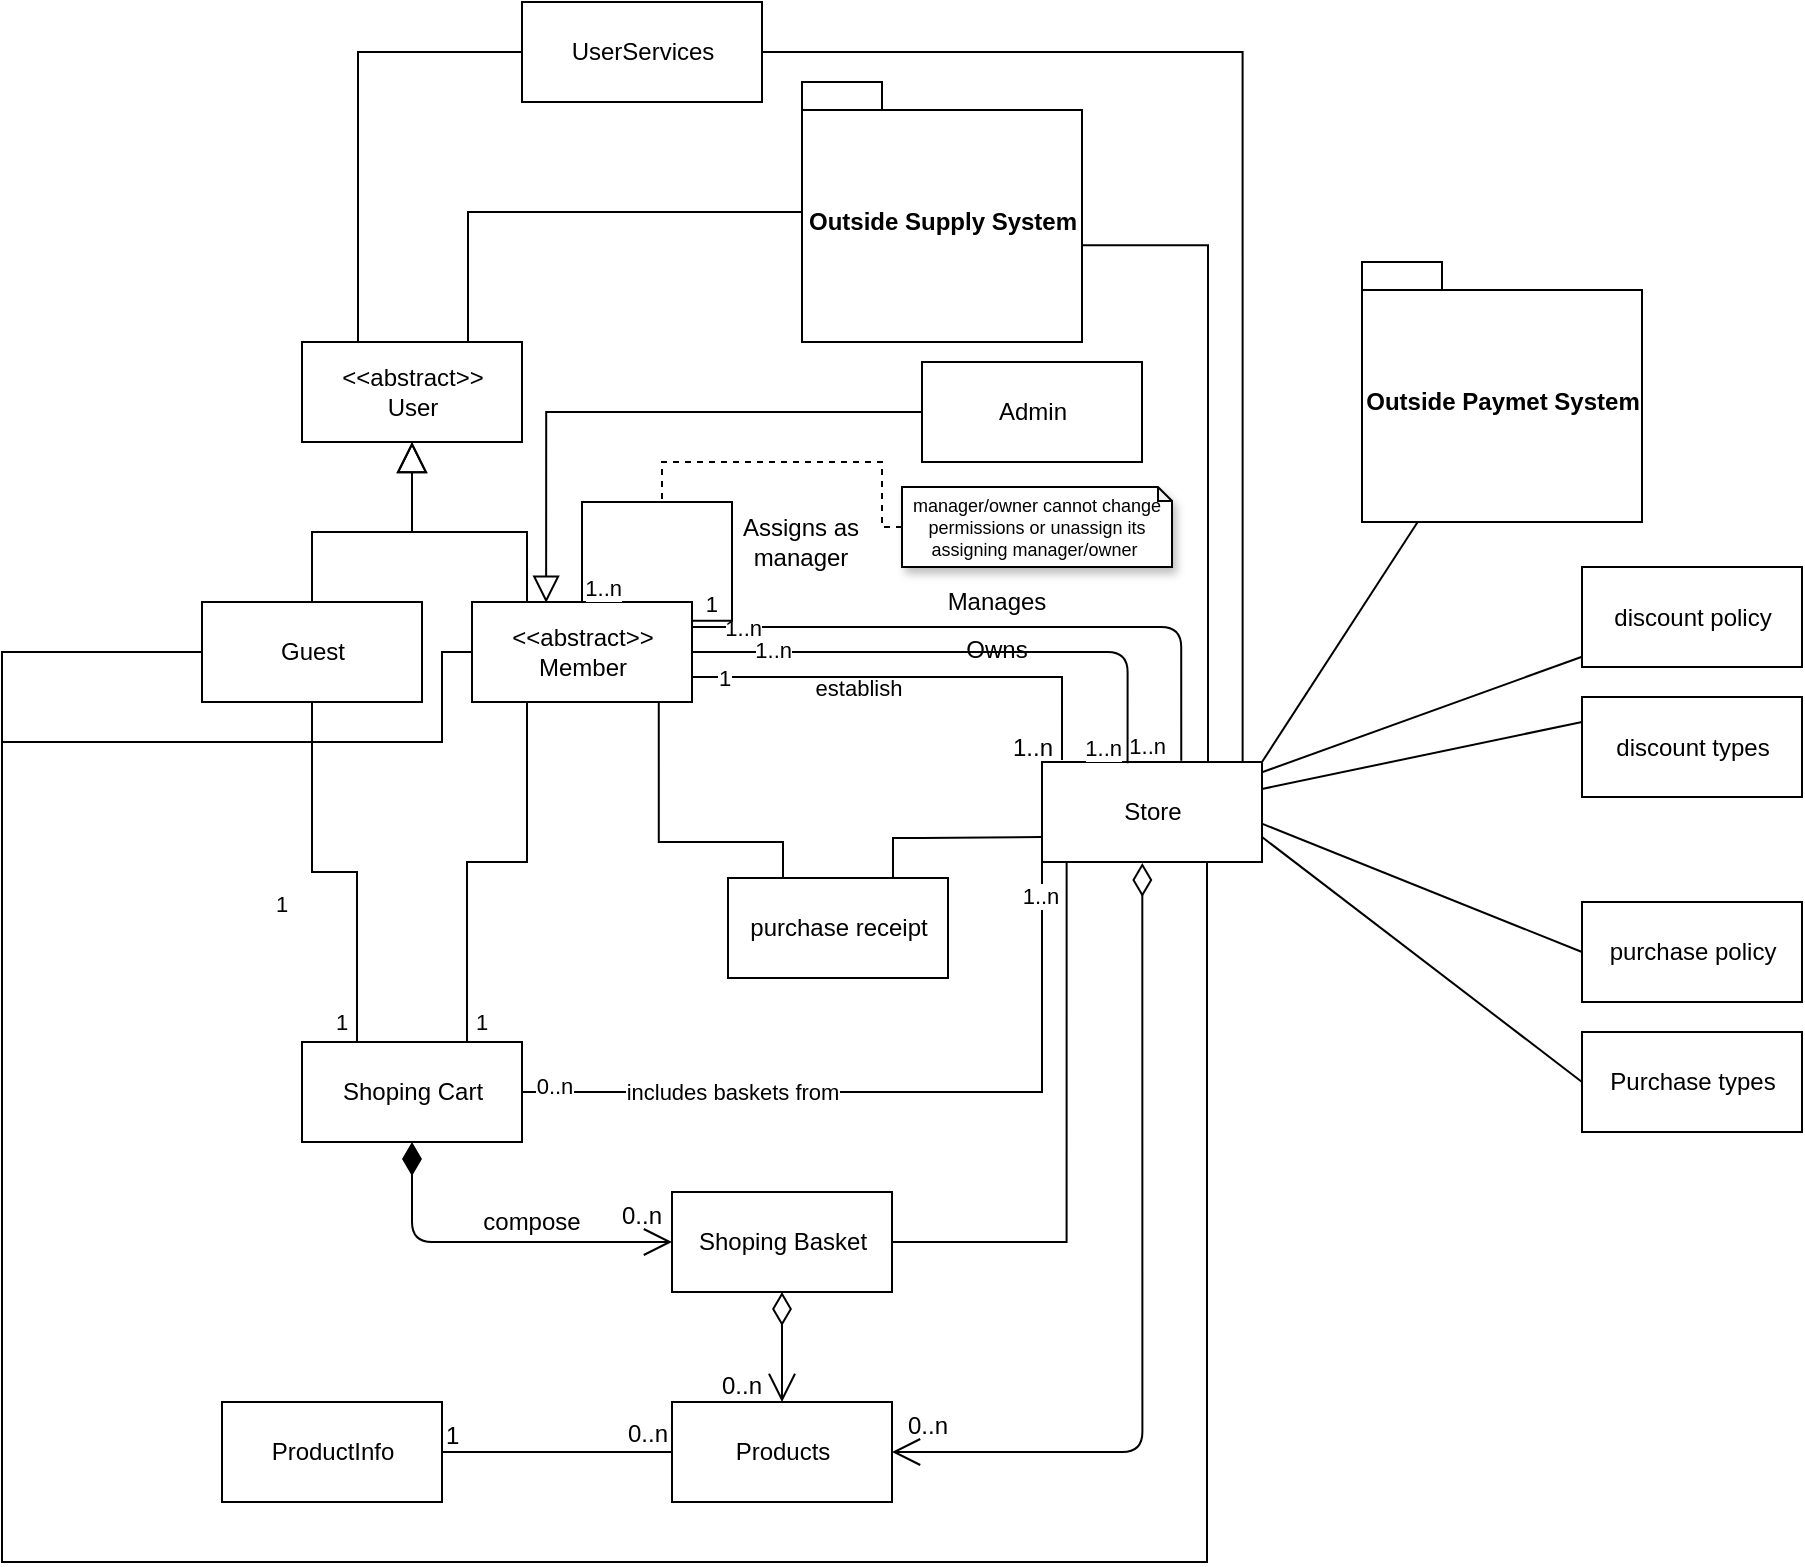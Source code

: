<mxfile version="14.6.11" type="google"><diagram id="gSfXA00sUA7hz-00boAm" name="Page-1"><mxGraphModel dx="569" dy="293" grid="1" gridSize="10" guides="1" tooltips="1" connect="1" arrows="1" fold="1" page="1" pageScale="1" pageWidth="850" pageHeight="1100" math="0" shadow="0"><root><mxCell id="0"/><mxCell id="1" parent="0"/><mxCell id="NPX3dwUkF5j6a1CiheuS-70" style="edgeStyle=orthogonalEdgeStyle;rounded=0;orthogonalLoop=1;jettySize=auto;html=1;entryX=0.5;entryY=1;entryDx=0;entryDy=0;endArrow=block;endFill=0;endSize=13;" parent="1" source="NPX3dwUkF5j6a1CiheuS-1" target="NPX3dwUkF5j6a1CiheuS-66" edge="1"><mxGeometry relative="1" as="geometry"><mxPoint x="820" y="530" as="targetPoint"/></mxGeometry></mxCell><mxCell id="NPX3dwUkF5j6a1CiheuS-1" value="Guest" style="html=1;" parent="1" vertex="1"><mxGeometry x="720" y="600" width="110" height="50" as="geometry"/></mxCell><mxCell id="NPX3dwUkF5j6a1CiheuS-2" style="edgeStyle=orthogonalEdgeStyle;rounded=0;orthogonalLoop=1;jettySize=auto;html=1;endArrow=none;endFill=0;endSize=16;exitX=0.75;exitY=1;exitDx=0;exitDy=0;entryX=0;entryY=0.5;entryDx=0;entryDy=0;" parent="1" source="NPX3dwUkF5j6a1CiheuS-3" target="NPX3dwUkF5j6a1CiheuS-1" edge="1"><mxGeometry relative="1" as="geometry"><mxPoint x="625" y="665" as="targetPoint"/><Array as="points"><mxPoint x="1222" y="1080"/><mxPoint x="620" y="1080"/><mxPoint x="620" y="625"/></Array></mxGeometry></mxCell><mxCell id="NPX3dwUkF5j6a1CiheuS-3" value="Store" style="html=1;" parent="1" vertex="1"><mxGeometry x="1140" y="680" width="110" height="50" as="geometry"/></mxCell><mxCell id="NPX3dwUkF5j6a1CiheuS-4" value="" style="endArrow=none;html=1;endSize=12;startArrow=none;startSize=14;startFill=0;edgeStyle=orthogonalEdgeStyle;exitX=1;exitY=0.5;exitDx=0;exitDy=0;entryX=0.389;entryY=0.012;entryDx=0;entryDy=0;endFill=0;entryPerimeter=0;" parent="1" source="NPX3dwUkF5j6a1CiheuS-9" target="NPX3dwUkF5j6a1CiheuS-3" edge="1"><mxGeometry x="0.158" y="-27" relative="1" as="geometry"><mxPoint x="1125" y="532.5" as="sourcePoint"/><mxPoint x="1350" y="430" as="targetPoint"/><mxPoint as="offset"/></mxGeometry></mxCell><mxCell id="NPX3dwUkF5j6a1CiheuS-5" value="1..n" style="edgeLabel;resizable=0;html=1;align=left;verticalAlign=top;" parent="NPX3dwUkF5j6a1CiheuS-4" connectable="0" vertex="1"><mxGeometry x="-1" relative="1" as="geometry"><mxPoint x="20" y="113" as="offset"/></mxGeometry></mxCell><mxCell id="NPX3dwUkF5j6a1CiheuS-6" value="1..n" style="edgeLabel;resizable=0;html=1;align=right;verticalAlign=top;" parent="NPX3dwUkF5j6a1CiheuS-4" connectable="0" vertex="1"><mxGeometry x="1" relative="1" as="geometry"><mxPoint x="-167" y="-70" as="offset"/></mxGeometry></mxCell><mxCell id="NPX3dwUkF5j6a1CiheuS-7" value="" style="endArrow=none;html=1;endSize=12;startArrow=none;startSize=14;startFill=0;edgeStyle=orthogonalEdgeStyle;endFill=0;entryX=0.633;entryY=-0.012;entryDx=0;entryDy=0;entryPerimeter=0;exitX=1;exitY=0.25;exitDx=0;exitDy=0;" parent="1" source="NPX3dwUkF5j6a1CiheuS-9" target="NPX3dwUkF5j6a1CiheuS-3" edge="1"><mxGeometry x="-0.028" y="-18" relative="1" as="geometry"><mxPoint x="1140" y="428" as="sourcePoint"/><mxPoint x="1195" y="600" as="targetPoint"/><mxPoint as="offset"/></mxGeometry></mxCell><mxCell id="NPX3dwUkF5j6a1CiheuS-8" value="1..n" style="edgeLabel;resizable=0;html=1;align=right;verticalAlign=top;" parent="NPX3dwUkF5j6a1CiheuS-7" connectable="0" vertex="1"><mxGeometry x="1" relative="1" as="geometry"><mxPoint x="-7.5" y="-20.04" as="offset"/></mxGeometry></mxCell><mxCell id="NPX3dwUkF5j6a1CiheuS-69" style="edgeStyle=orthogonalEdgeStyle;rounded=0;orthogonalLoop=1;jettySize=auto;html=1;exitX=0.25;exitY=0;exitDx=0;exitDy=0;entryX=0.5;entryY=1;entryDx=0;entryDy=0;endArrow=block;endFill=0;endSize=13;" parent="1" source="NPX3dwUkF5j6a1CiheuS-9" target="NPX3dwUkF5j6a1CiheuS-66" edge="1"><mxGeometry relative="1" as="geometry"/></mxCell><mxCell id="YovOwJvHyw6SFO0dfiQO-2" style="edgeStyle=orthogonalEdgeStyle;rounded=0;orthogonalLoop=1;jettySize=auto;html=1;exitX=1;exitY=0.75;exitDx=0;exitDy=0;entryX=0.091;entryY=-0.02;entryDx=0;entryDy=0;entryPerimeter=0;startArrow=none;startFill=0;endArrow=none;endFill=0;" parent="1" source="NPX3dwUkF5j6a1CiheuS-9" target="NPX3dwUkF5j6a1CiheuS-3" edge="1"><mxGeometry relative="1" as="geometry"/></mxCell><mxCell id="YovOwJvHyw6SFO0dfiQO-9" value="1" style="edgeLabel;html=1;align=center;verticalAlign=middle;resizable=0;points=[];" parent="YovOwJvHyw6SFO0dfiQO-2" vertex="1" connectable="0"><mxGeometry x="-0.862" relative="1" as="geometry"><mxPoint as="offset"/></mxGeometry></mxCell><mxCell id="YovOwJvHyw6SFO0dfiQO-11" value="establish" style="edgeLabel;html=1;align=center;verticalAlign=middle;resizable=0;points=[];labelBackgroundColor=none;" parent="YovOwJvHyw6SFO0dfiQO-2" vertex="1" connectable="0"><mxGeometry x="-0.271" y="-2" relative="1" as="geometry"><mxPoint y="3" as="offset"/></mxGeometry></mxCell><mxCell id="NPX3dwUkF5j6a1CiheuS-9" value="&amp;lt;&amp;lt;abstract&amp;gt;&amp;gt;&lt;br&gt;Member" style="html=1;" parent="1" vertex="1"><mxGeometry x="855" y="600" width="110" height="50" as="geometry"/></mxCell><mxCell id="NPX3dwUkF5j6a1CiheuS-10" value="ProductInfo" style="html=1;" parent="1" vertex="1"><mxGeometry x="730" y="1000" width="110" height="50" as="geometry"/></mxCell><mxCell id="NPX3dwUkF5j6a1CiheuS-11" style="edgeStyle=orthogonalEdgeStyle;rounded=0;orthogonalLoop=1;jettySize=auto;html=1;endArrow=none;endFill=0;endSize=16;exitX=0.25;exitY=0;exitDx=0;exitDy=0;entryX=0.5;entryY=1;entryDx=0;entryDy=0;" parent="1" source="NPX3dwUkF5j6a1CiheuS-13" target="NPX3dwUkF5j6a1CiheuS-1" edge="1"><mxGeometry relative="1" as="geometry"><mxPoint x="770" y="741" as="targetPoint"/></mxGeometry></mxCell><mxCell id="NPX3dwUkF5j6a1CiheuS-12" style="edgeStyle=orthogonalEdgeStyle;rounded=0;orthogonalLoop=1;jettySize=auto;html=1;endArrow=none;endFill=0;endSize=16;exitX=0.75;exitY=0;exitDx=0;exitDy=0;entryX=0.25;entryY=1;entryDx=0;entryDy=0;" parent="1" source="NPX3dwUkF5j6a1CiheuS-13" target="NPX3dwUkF5j6a1CiheuS-9" edge="1"><mxGeometry relative="1" as="geometry"><mxPoint x="890" y="670" as="targetPoint"/><Array as="points"><mxPoint x="853" y="730"/><mxPoint x="883" y="730"/></Array></mxGeometry></mxCell><mxCell id="YovOwJvHyw6SFO0dfiQO-12" style="edgeStyle=orthogonalEdgeStyle;rounded=0;orthogonalLoop=1;jettySize=auto;html=1;exitX=1;exitY=0.5;exitDx=0;exitDy=0;entryX=0;entryY=1;entryDx=0;entryDy=0;startArrow=none;startFill=0;endArrow=none;endFill=0;" parent="1" source="NPX3dwUkF5j6a1CiheuS-13" target="NPX3dwUkF5j6a1CiheuS-3" edge="1"><mxGeometry relative="1" as="geometry"><Array as="points"><mxPoint x="1140" y="845"/></Array></mxGeometry></mxCell><mxCell id="YovOwJvHyw6SFO0dfiQO-13" value="0..n" style="edgeLabel;html=1;align=center;verticalAlign=middle;resizable=0;points=[];" parent="YovOwJvHyw6SFO0dfiQO-12" vertex="1" connectable="0"><mxGeometry x="-0.917" y="3" relative="1" as="geometry"><mxPoint as="offset"/></mxGeometry></mxCell><mxCell id="YovOwJvHyw6SFO0dfiQO-14" value="includes baskets from" style="edgeLabel;html=1;align=center;verticalAlign=middle;resizable=0;points=[];" parent="YovOwJvHyw6SFO0dfiQO-12" vertex="1" connectable="0"><mxGeometry x="-0.442" relative="1" as="geometry"><mxPoint as="offset"/></mxGeometry></mxCell><mxCell id="YovOwJvHyw6SFO0dfiQO-15" value="1..n" style="edgeLabel;html=1;align=center;verticalAlign=middle;resizable=0;points=[];" parent="YovOwJvHyw6SFO0dfiQO-12" vertex="1" connectable="0"><mxGeometry x="0.912" y="1" relative="1" as="geometry"><mxPoint as="offset"/></mxGeometry></mxCell><mxCell id="NPX3dwUkF5j6a1CiheuS-13" value="Shoping Cart" style="html=1;" parent="1" vertex="1"><mxGeometry x="770" y="820" width="110" height="50" as="geometry"/></mxCell><mxCell id="NPX3dwUkF5j6a1CiheuS-14" value="purchase policy" style="html=1;" parent="1" vertex="1"><mxGeometry x="1410" y="750" width="110" height="50" as="geometry"/></mxCell><mxCell id="NPX3dwUkF5j6a1CiheuS-15" style="edgeStyle=orthogonalEdgeStyle;rounded=0;orthogonalLoop=1;jettySize=auto;html=1;entryX=0.849;entryY=1.004;entryDx=0;entryDy=0;endArrow=none;endFill=0;endSize=16;exitX=0.25;exitY=0;exitDx=0;exitDy=0;entryPerimeter=0;" parent="1" source="NPX3dwUkF5j6a1CiheuS-17" target="NPX3dwUkF5j6a1CiheuS-9" edge="1"><mxGeometry relative="1" as="geometry"><Array as="points"><mxPoint x="1010" y="720"/><mxPoint x="948" y="720"/></Array></mxGeometry></mxCell><mxCell id="NPX3dwUkF5j6a1CiheuS-16" style="edgeStyle=orthogonalEdgeStyle;rounded=0;orthogonalLoop=1;jettySize=auto;html=1;endArrow=none;endFill=0;endSize=16;exitX=0.75;exitY=0;exitDx=0;exitDy=0;entryX=0;entryY=0.75;entryDx=0;entryDy=0;" parent="1" source="NPX3dwUkF5j6a1CiheuS-17" target="NPX3dwUkF5j6a1CiheuS-3" edge="1"><mxGeometry relative="1" as="geometry"><mxPoint x="1130" y="710" as="targetPoint"/><Array as="points"><mxPoint x="1066" y="718"/><mxPoint x="1080" y="718"/></Array></mxGeometry></mxCell><mxCell id="NPX3dwUkF5j6a1CiheuS-17" value="purchase receipt" style="html=1;" parent="1" vertex="1"><mxGeometry x="983" y="738" width="110" height="50" as="geometry"/></mxCell><mxCell id="NPX3dwUkF5j6a1CiheuS-18" value="Outside Paymet System" style="shape=folder;fontStyle=1;spacingTop=10;tabWidth=40;tabHeight=14;tabPosition=left;html=1;" parent="1" vertex="1"><mxGeometry x="1300" y="430" width="140" height="130" as="geometry"/></mxCell><mxCell id="NPX3dwUkF5j6a1CiheuS-20" style="edgeStyle=orthogonalEdgeStyle;rounded=0;orthogonalLoop=1;jettySize=auto;html=1;endArrow=none;endFill=0;endSize=16;exitX=0.999;exitY=0.628;exitDx=0;exitDy=0;exitPerimeter=0;entryX=0.75;entryY=0;entryDx=0;entryDy=0;" parent="1" source="NPX3dwUkF5j6a1CiheuS-22" target="NPX3dwUkF5j6a1CiheuS-3" edge="1"><mxGeometry relative="1" as="geometry"><mxPoint x="800" y="330" as="sourcePoint"/><mxPoint x="1230" y="620" as="targetPoint"/><Array as="points"><mxPoint x="1223" y="422"/><mxPoint x="1223" y="680"/></Array></mxGeometry></mxCell><mxCell id="NPX3dwUkF5j6a1CiheuS-21" style="edgeStyle=orthogonalEdgeStyle;rounded=0;orthogonalLoop=1;jettySize=auto;html=1;endArrow=none;endFill=0;entryX=0.75;entryY=0;entryDx=0;entryDy=0;" parent="1" source="NPX3dwUkF5j6a1CiheuS-22" target="NPX3dwUkF5j6a1CiheuS-66" edge="1"><mxGeometry relative="1" as="geometry"><Array as="points"><mxPoint x="853" y="405"/><mxPoint x="853" y="470"/></Array></mxGeometry></mxCell><mxCell id="NPX3dwUkF5j6a1CiheuS-22" value="Outside Supply System" style="shape=folder;fontStyle=1;spacingTop=10;tabWidth=40;tabHeight=14;tabPosition=left;html=1;" parent="1" vertex="1"><mxGeometry x="1020" y="340" width="140" height="130" as="geometry"/></mxCell><mxCell id="NPX3dwUkF5j6a1CiheuS-23" value="Purchase types" style="html=1;" parent="1" vertex="1"><mxGeometry x="1410" y="815" width="110" height="50" as="geometry"/></mxCell><mxCell id="NPX3dwUkF5j6a1CiheuS-24" value="discount policy" style="html=1;" parent="1" vertex="1"><mxGeometry x="1410" y="582.5" width="110" height="50" as="geometry"/></mxCell><mxCell id="NPX3dwUkF5j6a1CiheuS-25" style="edgeStyle=orthogonalEdgeStyle;rounded=0;orthogonalLoop=1;jettySize=auto;html=1;entryX=0.112;entryY=1;entryDx=0;entryDy=0;entryPerimeter=0;startArrow=none;startFill=0;startSize=16;endArrow=none;endFill=0;endSize=16;" parent="1" source="NPX3dwUkF5j6a1CiheuS-26" target="NPX3dwUkF5j6a1CiheuS-3" edge="1"><mxGeometry relative="1" as="geometry"/></mxCell><mxCell id="NPX3dwUkF5j6a1CiheuS-26" value="Shoping Basket" style="html=1;" parent="1" vertex="1"><mxGeometry x="955" y="895" width="110" height="50" as="geometry"/></mxCell><mxCell id="NPX3dwUkF5j6a1CiheuS-27" value="Products" style="html=1;" parent="1" vertex="1"><mxGeometry x="955" y="1000" width="110" height="50" as="geometry"/></mxCell><mxCell id="NPX3dwUkF5j6a1CiheuS-28" value="" style="endArrow=open;html=1;endSize=12;startArrow=diamondThin;startSize=14;startFill=0;edgeStyle=orthogonalEdgeStyle;align=left;verticalAlign=bottom;exitX=0.456;exitY=1.01;exitDx=0;exitDy=0;exitPerimeter=0;entryX=1;entryY=0.5;entryDx=0;entryDy=0;" parent="1" source="NPX3dwUkF5j6a1CiheuS-3" target="NPX3dwUkF5j6a1CiheuS-27" edge="1"><mxGeometry x="0.891" y="-15" relative="1" as="geometry"><mxPoint x="1300" y="500" as="sourcePoint"/><mxPoint x="1460" y="500" as="targetPoint"/><Array as="points"><mxPoint x="1190" y="1025"/></Array><mxPoint as="offset"/></mxGeometry></mxCell><mxCell id="NPX3dwUkF5j6a1CiheuS-29" value="" style="endArrow=none;html=1;rounded=0;" parent="1" source="NPX3dwUkF5j6a1CiheuS-10" target="NPX3dwUkF5j6a1CiheuS-27" edge="1"><mxGeometry relative="1" as="geometry"><mxPoint x="1140" y="460" as="sourcePoint"/><mxPoint x="1300" y="460" as="targetPoint"/></mxGeometry></mxCell><mxCell id="NPX3dwUkF5j6a1CiheuS-30" value="1" style="resizable=0;html=1;align=left;verticalAlign=bottom;" parent="NPX3dwUkF5j6a1CiheuS-29" connectable="0" vertex="1"><mxGeometry x="-1" relative="1" as="geometry"/></mxCell><mxCell id="NPX3dwUkF5j6a1CiheuS-31" value="0..n" style="resizable=0;html=1;align=right;verticalAlign=bottom;" parent="NPX3dwUkF5j6a1CiheuS-29" connectable="0" vertex="1"><mxGeometry x="1" relative="1" as="geometry"><mxPoint x="-2" y="-1" as="offset"/></mxGeometry></mxCell><mxCell id="NPX3dwUkF5j6a1CiheuS-32" value="" style="endArrow=open;html=1;endSize=12;startArrow=diamondThin;startSize=14;startFill=1;edgeStyle=orthogonalEdgeStyle;align=left;verticalAlign=bottom;exitX=0.5;exitY=1;exitDx=0;exitDy=0;entryX=0;entryY=0.5;entryDx=0;entryDy=0;" parent="1" source="NPX3dwUkF5j6a1CiheuS-13" target="NPX3dwUkF5j6a1CiheuS-26" edge="1"><mxGeometry x="0.833" y="15" relative="1" as="geometry"><mxPoint x="1190" y="460" as="sourcePoint"/><mxPoint x="1350" y="460" as="targetPoint"/><mxPoint as="offset"/></mxGeometry></mxCell><mxCell id="NPX3dwUkF5j6a1CiheuS-33" value="" style="endArrow=none;html=1;entryX=0;entryY=0.5;entryDx=0;entryDy=0;exitX=1.002;exitY=0.619;exitDx=0;exitDy=0;exitPerimeter=0;" parent="1" source="NPX3dwUkF5j6a1CiheuS-3" target="NPX3dwUkF5j6a1CiheuS-14" edge="1"><mxGeometry width="50" height="50" relative="1" as="geometry"><mxPoint x="1330" y="510" as="sourcePoint"/><mxPoint x="1380" y="460" as="targetPoint"/><Array as="points"/></mxGeometry></mxCell><mxCell id="NPX3dwUkF5j6a1CiheuS-34" value="" style="endArrow=none;html=1;exitX=0;exitY=0.5;exitDx=0;exitDy=0;entryX=1;entryY=0.75;entryDx=0;entryDy=0;" parent="1" source="NPX3dwUkF5j6a1CiheuS-23" target="NPX3dwUkF5j6a1CiheuS-3" edge="1"><mxGeometry width="50" height="50" relative="1" as="geometry"><mxPoint x="1330" y="560" as="sourcePoint"/><mxPoint x="1380" y="510" as="targetPoint"/></mxGeometry></mxCell><mxCell id="NPX3dwUkF5j6a1CiheuS-35" value="" style="endArrow=none;html=1;exitX=1;exitY=0;exitDx=0;exitDy=0;" parent="1" source="NPX3dwUkF5j6a1CiheuS-3" target="NPX3dwUkF5j6a1CiheuS-18" edge="1"><mxGeometry width="50" height="50" relative="1" as="geometry"><mxPoint x="1330" y="380" as="sourcePoint"/><mxPoint x="1626" y="360" as="targetPoint"/><Array as="points"/></mxGeometry></mxCell><mxCell id="NPX3dwUkF5j6a1CiheuS-36" value="" style="endArrow=none;html=1;" parent="1" source="NPX3dwUkF5j6a1CiheuS-3" target="NPX3dwUkF5j6a1CiheuS-24" edge="1"><mxGeometry width="50" height="50" relative="1" as="geometry"><mxPoint x="1550" y="440" as="sourcePoint"/><mxPoint x="1600" y="390" as="targetPoint"/></mxGeometry></mxCell><mxCell id="NPX3dwUkF5j6a1CiheuS-37" value="discount types" style="html=1;" parent="1" vertex="1"><mxGeometry x="1410" y="647.5" width="110" height="50" as="geometry"/></mxCell><mxCell id="NPX3dwUkF5j6a1CiheuS-38" value="" style="endArrow=none;html=1;entryX=0;entryY=0.25;entryDx=0;entryDy=0;" parent="1" source="NPX3dwUkF5j6a1CiheuS-3" target="NPX3dwUkF5j6a1CiheuS-37" edge="1"><mxGeometry width="50" height="50" relative="1" as="geometry"><mxPoint x="1360" y="490" as="sourcePoint"/><mxPoint x="1410" y="440" as="targetPoint"/></mxGeometry></mxCell><mxCell id="NPX3dwUkF5j6a1CiheuS-39" value="1" style="edgeLabel;resizable=0;html=1;align=left;verticalAlign=top;" parent="1" connectable="0" vertex="1"><mxGeometry x="855" y="797" as="geometry"/></mxCell><mxCell id="NPX3dwUkF5j6a1CiheuS-40" value="1" style="edgeLabel;resizable=0;html=1;align=left;verticalAlign=top;" parent="1" connectable="0" vertex="1"><mxGeometry x="755" y="738" as="geometry"/></mxCell><mxCell id="NPX3dwUkF5j6a1CiheuS-41" value="1" style="edgeLabel;resizable=0;html=1;align=left;verticalAlign=top;" parent="1" connectable="0" vertex="1"><mxGeometry x="785" y="797" as="geometry"/></mxCell><mxCell id="NPX3dwUkF5j6a1CiheuS-42" value="compose" style="text;html=1;strokeColor=none;fillColor=none;align=center;verticalAlign=middle;whiteSpace=wrap;rounded=0;" parent="1" vertex="1"><mxGeometry x="840" y="900" width="90" height="20" as="geometry"/></mxCell><mxCell id="NPX3dwUkF5j6a1CiheuS-43" value="" style="resizable=0;html=1;align=right;verticalAlign=bottom;" parent="1" connectable="0" vertex="1"><mxGeometry x="939.998" y="920" as="geometry"/></mxCell><mxCell id="NPX3dwUkF5j6a1CiheuS-44" value="0..n" style="resizable=0;html=1;align=right;verticalAlign=bottom;" parent="1" connectable="0" vertex="1"><mxGeometry x="1093.002" y="1020" as="geometry"/></mxCell><mxCell id="NPX3dwUkF5j6a1CiheuS-45" value="" style="endArrow=open;html=1;endSize=12;startArrow=diamondThin;startSize=14;startFill=0;edgeStyle=orthogonalEdgeStyle;align=left;verticalAlign=bottom;exitX=0.5;exitY=1;exitDx=0;exitDy=0;entryX=0.5;entryY=0;entryDx=0;entryDy=0;" parent="1" source="NPX3dwUkF5j6a1CiheuS-26" target="NPX3dwUkF5j6a1CiheuS-27" edge="1"><mxGeometry x="0.891" y="-15" relative="1" as="geometry"><mxPoint x="1200.16" y="740.5" as="sourcePoint"/><mxPoint x="1075" y="1035" as="targetPoint"/><Array as="points"><mxPoint x="1010" y="980"/><mxPoint x="1010" y="980"/></Array><mxPoint as="offset"/></mxGeometry></mxCell><mxCell id="NPX3dwUkF5j6a1CiheuS-46" value="0..n" style="resizable=0;html=1;align=right;verticalAlign=bottom;" parent="1" connectable="0" vertex="1"><mxGeometry x="950.002" y="915" as="geometry"/></mxCell><mxCell id="NPX3dwUkF5j6a1CiheuS-47" value="0..n" style="resizable=0;html=1;align=right;verticalAlign=bottom;" parent="1" connectable="0" vertex="1"><mxGeometry x="1000.002" y="1000" as="geometry"/></mxCell><mxCell id="NPX3dwUkF5j6a1CiheuS-48" value="Owns" style="text;html=1;strokeColor=none;fillColor=none;align=center;verticalAlign=middle;whiteSpace=wrap;rounded=0;" parent="1" vertex="1"><mxGeometry x="1095" y="614" width="45" height="20" as="geometry"/></mxCell><mxCell id="NPX3dwUkF5j6a1CiheuS-49" value="Manages" style="text;html=1;strokeColor=none;fillColor=none;align=center;verticalAlign=middle;whiteSpace=wrap;rounded=0;" parent="1" vertex="1"><mxGeometry x="1095" y="590" width="45" height="20" as="geometry"/></mxCell><mxCell id="NPX3dwUkF5j6a1CiheuS-50" value="1..n" style="edgeLabel;resizable=0;html=1;align=right;verticalAlign=top;" parent="1" connectable="0" vertex="1"><mxGeometry x="1000.0" y="599.998" as="geometry"/></mxCell><mxCell id="NPX3dwUkF5j6a1CiheuS-51" value="1..n" style="edgeLabel;resizable=0;html=1;align=right;verticalAlign=top;" parent="1" connectable="0" vertex="1"><mxGeometry x="1180.0" y="660.003" as="geometry"/></mxCell><mxCell id="NPX3dwUkF5j6a1CiheuS-52" style="edgeStyle=orthogonalEdgeStyle;rounded=0;orthogonalLoop=1;jettySize=auto;html=1;entryX=1.004;entryY=0.188;entryDx=0;entryDy=0;endArrow=none;endFill=0;entryPerimeter=0;" parent="1" source="NPX3dwUkF5j6a1CiheuS-9" target="NPX3dwUkF5j6a1CiheuS-9" edge="1"><mxGeometry relative="1" as="geometry"><Array as="points"><mxPoint x="910" y="550"/><mxPoint x="985" y="550"/><mxPoint x="985" y="609"/></Array></mxGeometry></mxCell><mxCell id="NPX3dwUkF5j6a1CiheuS-53" style="edgeStyle=orthogonalEdgeStyle;rounded=0;orthogonalLoop=1;jettySize=auto;html=1;exitX=0.75;exitY=0;exitDx=0;exitDy=0;entryX=1;entryY=0.25;entryDx=0;entryDy=0;endArrow=none;endFill=0;" parent="1" source="NPX3dwUkF5j6a1CiheuS-9" target="NPX3dwUkF5j6a1CiheuS-9" edge="1"><mxGeometry relative="1" as="geometry"/></mxCell><mxCell id="NPX3dwUkF5j6a1CiheuS-54" value="Assigns as manager" style="text;html=1;strokeColor=none;fillColor=none;align=center;verticalAlign=middle;whiteSpace=wrap;rounded=0;" parent="1" vertex="1"><mxGeometry x="983" y="560" width="72.5" height="20" as="geometry"/></mxCell><mxCell id="NPX3dwUkF5j6a1CiheuS-55" style="edgeStyle=orthogonalEdgeStyle;rounded=0;orthogonalLoop=1;jettySize=auto;html=1;endArrow=none;endFill=0;dashed=1;" parent="1" source="NPX3dwUkF5j6a1CiheuS-56" edge="1"><mxGeometry relative="1" as="geometry"><mxPoint x="950" y="550" as="targetPoint"/><Array as="points"><mxPoint x="1060" y="563"/><mxPoint x="1060" y="530"/><mxPoint x="950" y="530"/></Array></mxGeometry></mxCell><mxCell id="NPX3dwUkF5j6a1CiheuS-56" value="manager/owner cannot change permissions or unassign its assigning manager/owner&amp;nbsp;" style="shape=note;whiteSpace=wrap;html=1;backgroundOutline=1;darkOpacity=0.05;size=7;shadow=1;fontSize=9;" parent="1" vertex="1"><mxGeometry x="1070" y="542.5" width="135" height="40" as="geometry"/></mxCell><mxCell id="NPX3dwUkF5j6a1CiheuS-57" value="1..n" style="edgeLabel;resizable=0;html=1;align=right;verticalAlign=top;" parent="1" connectable="0" vertex="1"><mxGeometry x="930.0" y="579.998" as="geometry"/></mxCell><mxCell id="NPX3dwUkF5j6a1CiheuS-58" value="1" style="edgeLabel;resizable=0;html=1;align=right;verticalAlign=top;" parent="1" connectable="0" vertex="1"><mxGeometry x="978.0" y="587.998" as="geometry"/></mxCell><mxCell id="NPX3dwUkF5j6a1CiheuS-59" style="edgeStyle=orthogonalEdgeStyle;rounded=0;orthogonalLoop=1;jettySize=auto;html=1;entryX=0.337;entryY=0.007;entryDx=0;entryDy=0;entryPerimeter=0;endArrow=block;endFill=0;fontSize=9;endSize=11;" parent="1" source="NPX3dwUkF5j6a1CiheuS-60" target="NPX3dwUkF5j6a1CiheuS-9" edge="1"><mxGeometry relative="1" as="geometry"><Array as="points"><mxPoint x="892" y="505"/></Array></mxGeometry></mxCell><mxCell id="NPX3dwUkF5j6a1CiheuS-60" value="Admin" style="html=1;" parent="1" vertex="1"><mxGeometry x="1080" y="480" width="110" height="50" as="geometry"/></mxCell><mxCell id="NPX3dwUkF5j6a1CiheuS-61" style="edgeStyle=orthogonalEdgeStyle;rounded=0;orthogonalLoop=1;jettySize=auto;html=1;endArrow=none;endFill=0;endSize=16;exitX=0.75;exitY=1;exitDx=0;exitDy=0;entryX=0;entryY=0.5;entryDx=0;entryDy=0;" parent="1" source="NPX3dwUkF5j6a1CiheuS-3" target="NPX3dwUkF5j6a1CiheuS-9" edge="1"><mxGeometry relative="1" as="geometry"><mxPoint x="725" y="630" as="targetPoint"/><Array as="points"><mxPoint x="1223" y="1080"/><mxPoint x="620" y="1080"/><mxPoint x="620" y="670"/><mxPoint x="840" y="670"/><mxPoint x="840" y="625"/></Array><mxPoint x="1227.5" y="735" as="sourcePoint"/></mxGeometry></mxCell><mxCell id="NPX3dwUkF5j6a1CiheuS-62" style="edgeStyle=orthogonalEdgeStyle;rounded=0;orthogonalLoop=1;jettySize=auto;html=1;entryX=0.912;entryY=-0.007;entryDx=0;entryDy=0;endArrow=none;endFill=0;endSize=11;fontSize=9;entryPerimeter=0;" parent="1" source="NPX3dwUkF5j6a1CiheuS-64" target="NPX3dwUkF5j6a1CiheuS-3" edge="1"><mxGeometry relative="1" as="geometry"/></mxCell><mxCell id="NPX3dwUkF5j6a1CiheuS-63" style="edgeStyle=orthogonalEdgeStyle;rounded=0;orthogonalLoop=1;jettySize=auto;html=1;endArrow=none;endFill=0;endSize=11;fontSize=9;entryX=0.25;entryY=0;entryDx=0;entryDy=0;" parent="1" source="NPX3dwUkF5j6a1CiheuS-64" target="NPX3dwUkF5j6a1CiheuS-66" edge="1"><mxGeometry relative="1" as="geometry"><mxPoint x="748" y="460" as="targetPoint"/><Array as="points"><mxPoint x="798" y="325"/><mxPoint x="798" y="470"/></Array></mxGeometry></mxCell><mxCell id="NPX3dwUkF5j6a1CiheuS-64" value="UserServices" style="html=1;" parent="1" vertex="1"><mxGeometry x="880" y="300" width="120" height="50" as="geometry"/></mxCell><mxCell id="NPX3dwUkF5j6a1CiheuS-66" value="&amp;lt;&amp;lt;abstract&amp;gt;&amp;gt;&lt;br&gt;User" style="html=1;" parent="1" vertex="1"><mxGeometry x="770" y="470" width="110" height="50" as="geometry"/></mxCell><mxCell id="YovOwJvHyw6SFO0dfiQO-10" value="1..n" style="text;html=1;align=center;verticalAlign=middle;resizable=0;points=[];autosize=1;strokeColor=none;" parent="1" vertex="1"><mxGeometry x="1115" y="662.5" width="40" height="20" as="geometry"/></mxCell></root></mxGraphModel></diagram></mxfile>